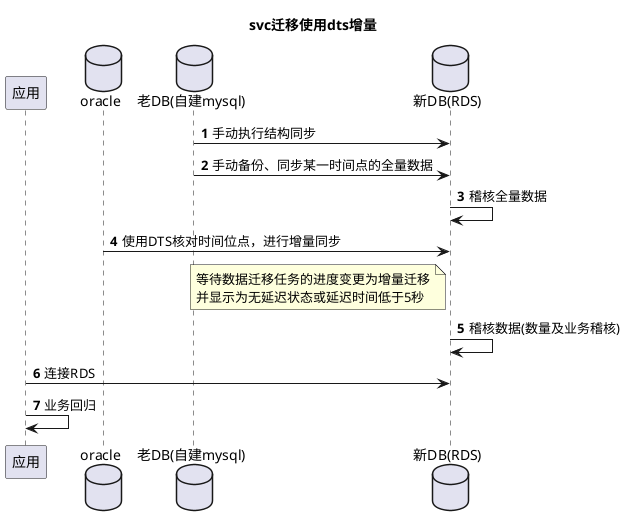 @startuml
title svc迁移使用dts增量
autonumber
participant "应用" as app
database "oracle" as oracle
database "老DB(自建mysql)" as old
database "新DB(RDS)" as new
old -> new : 手动执行结构同步
old -> new : 手动备份、同步某一时间点的全量数据
new -> new : 稽核全量数据
oracle -> new : 使用DTS核对时间位点，进行增量同步
note left of new:等待数据迁移任务的进度变更为增量迁移\n并显示为无延迟状态或延迟时间低于5秒
new -> new : 稽核数据(数量及业务稽核)
app -> new :连接RDS
app -> app :业务回归
@enduml